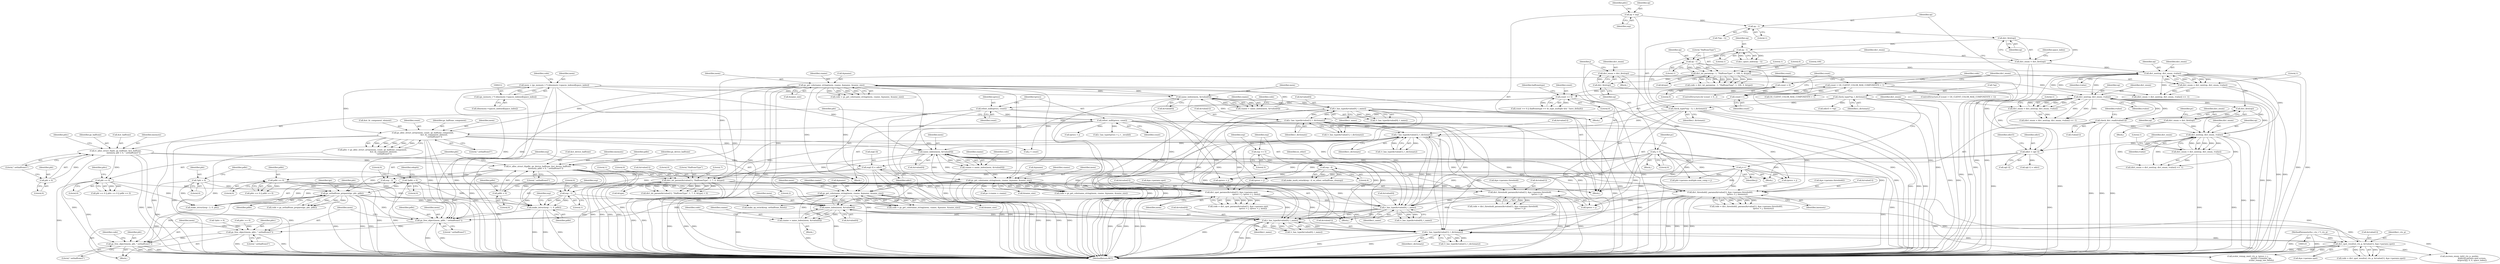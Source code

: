 digraph "0_ghostscript_f5c7555c30393e64ec1f5ab0dfae5b55b3b3fc78@API" {
"1001017" [label="(Call,gs_free_object(mem, pdht, \".sethalftone5\"))"];
"1000295" [label="(Call,gs_get_colorname_string(mem, cname, &pname, &name_size))"];
"1000287" [label="(Call,name_index(mem, &rvalue[0]))"];
"1000209" [label="(Call,mem = (gs_memory_t *) idmemory->spaces_indexed[space_index])"];
"1000211" [label="(Call,(gs_memory_t *) idmemory->spaces_indexed[space_index])"];
"1000269" [label="(Call,r_has_type(&rvalue[0], t_name))"];
"1000278" [label="(Call,r_has_type(&rvalue[1], t_dictionary))"];
"1000193" [label="(Call,check_type(*(op - 1), t_dictionary))"];
"1000189" [label="(Call,check_type(*op, t_dictionary))"];
"1000285" [label="(Call,cname = name_index(mem, &rvalue[0]))"];
"1000738" [label="(Call,gs_get_colorname_string(mem, cname, &pname, &name_size))"];
"1000730" [label="(Call,name_index(mem, &rvalue[0]))"];
"1000386" [label="(Call,gs_alloc_struct_array(mem, count, gs_halftone_component,\n                                     &st_ht_component_element,\n                                     \".sethalftone5\"))"];
"1000371" [label="(Call,refset_null(tprocs, count))"];
"1000368" [label="(Call,refset_null(sprocs, count))"];
"1000348" [label="(Call,count == 0)"];
"1000335" [label="(Call,count > GS_CLIENT_COLOR_MAX_COMPONENTS + 1)"];
"1000332" [label="(Call,count++)"];
"1000252" [label="(Call,count = 0)"];
"1000481" [label="(Call,gs_get_colorname_string(mem, cname, &pname, &name_size))"];
"1000473" [label="(Call,name_index(mem, &rvalue[0]))"];
"1000551" [label="(Call,dict_spot_params(&rvalue[1], &pc->params.spot,\n                                                sprocs + j, tprocs + j, mem))"];
"1000521" [label="(Call,dict_int_param(&rvalue[1], \"HalftoneType\", 1, 7, 0, &type))"];
"1000464" [label="(Call,r_has_type(&rvalue[1], t_dictionary))"];
"1000589" [label="(Call,dict_threshold_params(&rvalue[1], &pc->params.threshold,\n                                                        tprocs + j))"];
"1000640" [label="(Call,j++)"];
"1000434" [label="(Call,j = 0)"];
"1000455" [label="(Call,r_has_type(&rvalue[0], t_name))"];
"1000612" [label="(Call,dict_threshold2_params(&rvalue[1], &pc->params.threshold2,\n                                                        tprocs + j, imemory))"];
"1000393" [label="(Call,rc_alloc_struct_0(pdht, gx_device_halftone, &st_device_halftone,\n                          imemory, pdht = 0, \".sethalftone5\"))"];
"1000399" [label="(Call,pdht = 0)"];
"1000374" [label="(Call,rc_alloc_struct_0(pht, gs_halftone, &st_halftone,\n                          imemory, pht = 0, \".sethalftone5\"))"];
"1000380" [label="(Call,pht = 0)"];
"1000220" [label="(Call,dict_int_param(op - 1, \"HalftoneType\", 1, 100, 0, &type))"];
"1000221" [label="(Call,op - 1)"];
"1000206" [label="(Call,op - 1)"];
"1000201" [label="(Call,dict_first(op))"];
"1000195" [label="(Call,op - 1)"];
"1000129" [label="(Call,op = osp)"];
"1000471" [label="(Call,cname = name_index(mem, &rvalue[0]))"];
"1000712" [label="(Call,r_has_type(&rvalue[0], t_name))"];
"1000771" [label="(Call,dict_spot_results(i_ctx_p, &rvalue[1], &pc->params.spot))"];
"1000126" [label="(MethodParameterIn,i_ctx_t *i_ctx_p)"];
"1000721" [label="(Call,r_has_type(&rvalue[1], t_dictionary))"];
"1000728" [label="(Call,cname = name_index(mem, &rvalue[0]))"];
"1000839" [label="(Call,make_istruct(esp - 1, 0, pdht))"];
"1000840" [label="(Call,esp - 1)"];
"1000834" [label="(Call,esp - 2)"];
"1000822" [label="(Call,esp - 4)"];
"1000818" [label="(Call,esp += 5)"];
"1000827" [label="(Call,esp[-3] = odict)"];
"1000803" [label="(Call,odict = op[-1])"];
"1000446" [label="(Call,dict_next(op, dict_enum, rvalue))"];
"1000430" [label="(Call,dict_first(op))"];
"1000260" [label="(Call,dict_next(op, dict_enum, rvalue))"];
"1000258" [label="(Call,dict_enum = dict_next(op, dict_enum, rvalue))"];
"1000199" [label="(Call,dict_enum = dict_first(op))"];
"1000444" [label="(Call,dict_enum = dict_next(op, dict_enum, rvalue))"];
"1000428" [label="(Call,dict_enum = dict_first(op))"];
"1000515" [label="(Call,check_dict_read(rvalue[1]))"];
"1000703" [label="(Call,dict_next(op, dict_enum, rvalue))"];
"1000692" [label="(Call,dict_first(op))"];
"1000701" [label="(Call,dict_enum = dict_next(op, dict_enum, rvalue))"];
"1000690" [label="(Call,dict_enum = dict_first(op))"];
"1000412" [label="(Call,pdht == 0)"];
"1000149" [label="(Call,*pdht = 0)"];
"1000681" [label="(Call,gs_sethalftone_prepare(igs, pht, pdht))"];
"1000405" [label="(Call,pht == 0)"];
"1000145" [label="(Call,*pht = 0)"];
"1001021" [label="(Call,gs_free_object(mem, phtc, \".sethalftone5\"))"];
"1001025" [label="(Call,gs_free_object(mem, pht, \".sethalftone5\"))"];
"1000641" [label="(Identifier,j)"];
"1000465" [label="(Call,&rvalue[1])"];
"1000334" [label="(ControlStructure,if (count > GS_CLIENT_COLOR_MAX_COMPONENTS + 1))"];
"1000484" [label="(Call,&pname)"];
"1000396" [label="(Call,&st_device_halftone)"];
"1000381" [label="(Identifier,pht)"];
"1000296" [label="(Identifier,mem)"];
"1000228" [label="(Call,&type)"];
"1000195" [label="(Call,op - 1)"];
"1000640" [label="(Call,j++)"];
"1000810" [label="(Identifier,odict5)"];
"1000449" [label="(Identifier,rvalue)"];
"1000706" [label="(Identifier,rvalue)"];
"1000409" [label="(Call,phtc == 0)"];
"1000705" [label="(Identifier,dict_enum)"];
"1000613" [label="(Call,&rvalue[1])"];
"1000549" [label="(Call,code = dict_spot_params(&rvalue[1], &pc->params.spot,\n                                                sprocs + j, tprocs + j, mem))"];
"1001028" [label="(Literal,\".sethalftone5\")"];
"1000692" [label="(Call,dict_first(op))"];
"1000708" [label="(Literal,1)"];
"1000839" [label="(Call,make_istruct(esp - 1, 0, pdht))"];
"1000386" [label="(Call,gs_alloc_struct_array(mem, count, gs_halftone_component,\n                                     &st_ht_component_element,\n                                     \".sethalftone5\"))"];
"1000251" [label="(ControlStructure,for (count = 0; ;))"];
"1000472" [label="(Identifier,cname)"];
"1000300" [label="(Call,&name_size)"];
"1000845" [label="(Call,make_op_estack(esp, sethalftone_finish))"];
"1000456" [label="(Call,&rvalue[0])"];
"1000726" [label="(Identifier,t_dictionary)"];
"1000818" [label="(Call,esp += 5)"];
"1000447" [label="(Identifier,op)"];
"1000258" [label="(Call,dict_enum = dict_next(op, dict_enum, rvalue))"];
"1000150" [label="(Identifier,pdht)"];
"1001027" [label="(Identifier,pht)"];
"1000192" [label="(Identifier,t_dictionary)"];
"1000257" [label="(Call,(dict_enum = dict_next(op, dict_enum, rvalue)) == -1)"];
"1000967" [label="(Call,zcolor_remap_one(i_ctx_p, tprocs + j,\n                                            porder->transfer, igs,\n                                            zcolor_remap_one_finish))"];
"1000370" [label="(Identifier,count)"];
"1000471" [label="(Call,cname = name_index(mem, &rvalue[0]))"];
"1001017" [label="(Call,gs_free_object(mem, pdht, \".sethalftone5\"))"];
"1000198" [label="(Identifier,t_dictionary)"];
"1000297" [label="(Identifier,cname)"];
"1000394" [label="(Identifier,pdht)"];
"1000846" [label="(Identifier,esp)"];
"1000956" [label="(Call,tprocs + j)"];
"1000413" [label="(Identifier,pdht)"];
"1000145" [label="(Call,*pht = 0)"];
"1000342" [label="(Identifier,code)"];
"1000486" [label="(Call,&name_size)"];
"1000824" [label="(Literal,4)"];
"1000193" [label="(Call,check_type(*(op - 1), t_dictionary))"];
"1000189" [label="(Call,check_type(*op, t_dictionary))"];
"1000379" [label="(Identifier,imemory)"];
"1000720" [label="(Call,!r_has_type(&rvalue[1], t_dictionary))"];
"1000794" [label="(Block,)"];
"1001016" [label="(Block,)"];
"1000427" [label="(Block,)"];
"1000809" [label="(Call,odict5 = *op)"];
"1000927" [label="(Call,zscreen_enum_init(i_ctx_p, porder,\n                                         &phtc[j].params.spot.screen,\n                                         &sprocs[j], 0, 0, space_index))"];
"1001018" [label="(Identifier,mem)"];
"1000690" [label="(Call,dict_enum = dict_first(op))"];
"1000393" [label="(Call,rc_alloc_struct_0(pdht, gx_device_halftone, &st_device_halftone,\n                          imemory, pdht = 0, \".sethalftone5\"))"];
"1000610" [label="(Call,code = dict_threshold2_params(&rvalue[1], &pc->params.threshold2,\n                                                        tprocs + j, imemory))"];
"1000392" [label="(Literal,\".sethalftone5\")"];
"1000821" [label="(Call,make_mark_estack(esp - 4, es_other, sethalftone_cleanup))"];
"1000828" [label="(Call,esp[-3])"];
"1001025" [label="(Call,gs_free_object(mem, pht, \".sethalftone5\"))"];
"1000551" [label="(Call,dict_spot_params(&rvalue[1], &pc->params.spot,\n                                                sprocs + j, tprocs + j, mem))"];
"1000277" [label="(Call,!r_has_type(&rvalue[1], t_dictionary))"];
"1000696" [label="(Identifier,pc)"];
"1000722" [label="(Call,&rvalue[1])"];
"1000684" [label="(Identifier,pdht)"];
"1000700" [label="(Call,(dict_enum = dict_next(op, dict_enum, rvalue)) == -1)"];
"1000335" [label="(Call,count > GS_CLIENT_COLOR_MAX_COMPONENTS + 1)"];
"1000455" [label="(Call,r_has_type(&rvalue[0], t_name))"];
"1000804" [label="(Identifier,odict)"];
"1000213" [label="(Call,idmemory->spaces_indexed[space_index])"];
"1000194" [label="(Call,*(op - 1))"];
"1000385" [label="(Identifier,phtc)"];
"1000833" [label="(Call,make_istruct(esp - 2, 0, pht))"];
"1000825" [label="(Identifier,es_other)"];
"1000210" [label="(Identifier,mem)"];
"1000515" [label="(Call,check_dict_read(rvalue[1]))"];
"1000350" [label="(Literal,0)"];
"1000400" [label="(Identifier,pdht)"];
"1000226" [label="(Literal,100)"];
"1000661" [label="(Call,pht->params.multiple.num_comp = j)"];
"1000259" [label="(Identifier,dict_enum)"];
"1000805" [label="(Call,op[-1])"];
"1000445" [label="(Identifier,dict_enum)"];
"1000955" [label="(Call,r_has_type(tprocs + j, t__invalid))"];
"1000844" [label="(Identifier,pdht)"];
"1000516" [label="(Call,rvalue[1])"];
"1000408" [label="(Call,phtc == 0 || pdht == 0)"];
"1000265" [label="(Literal,1)"];
"1000405" [label="(Call,pht == 0)"];
"1000375" [label="(Identifier,pht)"];
"1000820" [label="(Literal,5)"];
"1000261" [label="(Identifier,op)"];
"1000712" [label="(Call,r_has_type(&rvalue[0], t_name))"];
"1000129" [label="(Call,op = osp)"];
"1000135" [label="(Identifier,phtc)"];
"1000772" [label="(Identifier,i_ctx_p)"];
"1000729" [label="(Identifier,cname)"];
"1000520" [label="(Call,dict_int_param(&rvalue[1], \"HalftoneType\", 1, 7, 0, &type) < 0)"];
"1000219" [label="(Identifier,code)"];
"1000147" [label="(Literal,0)"];
"1000469" [label="(Identifier,t_dictionary)"];
"1000209" [label="(Call,mem = (gs_memory_t *) idmemory->spaces_indexed[space_index])"];
"1000222" [label="(Identifier,op)"];
"1000475" [label="(Call,&rvalue[0])"];
"1000260" [label="(Call,dict_next(op, dict_enum, rvalue))"];
"1000252" [label="(Call,count = 0)"];
"1000274" [label="(Identifier,t_name)"];
"1000134" [label="(Call,*phtc = 0)"];
"1000711" [label="(Call,!r_has_type(&rvalue[0], t_name))"];
"1000683" [label="(Identifier,pht)"];
"1000298" [label="(Call,&pname)"];
"1000220" [label="(Call,dict_int_param(op - 1, \"HalftoneType\", 1, 100, 0, &type))"];
"1000376" [label="(Identifier,gs_halftone)"];
"1000532" [label="(Literal,0)"];
"1000717" [label="(Identifier,t_name)"];
"1000473" [label="(Call,name_index(mem, &rvalue[0]))"];
"1000721" [label="(Call,r_has_type(&rvalue[1], t_dictionary))"];
"1000431" [label="(Identifier,op)"];
"1000207" [label="(Identifier,op)"];
"1000126" [label="(MethodParameterIn,i_ctx_t *i_ctx_p)"];
"1001024" [label="(Literal,\".sethalftone5\")"];
"1000199" [label="(Call,dict_enum = dict_first(op))"];
"1000827" [label="(Call,esp[-3] = odict)"];
"1000263" [label="(Identifier,rvalue)"];
"1000730" [label="(Call,name_index(mem, &rvalue[0]))"];
"1000463" [label="(Call,!r_has_type(&rvalue[1], t_dictionary))"];
"1000739" [label="(Identifier,mem)"];
"1000204" [label="(Identifier,space_index)"];
"1000285" [label="(Call,cname = name_index(mem, &rvalue[0]))"];
"1000295" [label="(Call,gs_get_colorname_string(mem, cname, &pname, &name_size))"];
"1000269" [label="(Call,r_has_type(&rvalue[0], t_name))"];
"1000823" [label="(Identifier,esp)"];
"1000430" [label="(Call,dict_first(op))"];
"1000474" [label="(Identifier,mem)"];
"1000255" [label="(Block,)"];
"1000460" [label="(Identifier,t_name)"];
"1000279" [label="(Call,&rvalue[1])"];
"1000740" [label="(Identifier,cname)"];
"1000771" [label="(Call,dict_spot_results(i_ctx_p, &rvalue[1], &pc->params.spot))"];
"1000612" [label="(Call,dict_threshold2_params(&rvalue[1], &pc->params.threshold2,\n                                                        tprocs + j, imemory))"];
"1000682" [label="(Identifier,igs)"];
"1000600" [label="(Call,tprocs + j)"];
"1000998" [label="(Call,op[-1] = odict)"];
"1001022" [label="(Identifier,mem)"];
"1000834" [label="(Call,esp - 2)"];
"1000262" [label="(Identifier,dict_enum)"];
"1000365" [label="(Block,)"];
"1000337" [label="(Call,GS_CLIENT_COLOR_MAX_COMPONENTS + 1)"];
"1000336" [label="(Identifier,count)"];
"1000483" [label="(Identifier,cname)"];
"1000438" [label="(Identifier,pc)"];
"1000373" [label="(Identifier,count)"];
"1000283" [label="(Identifier,t_dictionary)"];
"1000565" [label="(Call,tprocs + j)"];
"1000268" [label="(Call,!r_has_type(&rvalue[0], t_name))"];
"1000205" [label="(Call,r_space_index(op - 1))"];
"1000832" [label="(Identifier,odict)"];
"1000353" [label="(Identifier,halftonetype)"];
"1000443" [label="(Call,(dict_enum = dict_next(op, dict_enum, rvalue)) == -1)"];
"1000412" [label="(Call,pdht == 0)"];
"1000737" [label="(Identifier,code)"];
"1000387" [label="(Identifier,mem)"];
"1000843" [label="(Literal,0)"];
"1000698" [label="(Block,)"];
"1000703" [label="(Call,dict_next(op, dict_enum, rvalue))"];
"1000704" [label="(Identifier,op)"];
"1000253" [label="(Identifier,count)"];
"1000395" [label="(Identifier,gx_device_halftone)"];
"1000374" [label="(Call,rc_alloc_struct_0(pht, gs_halftone, &st_halftone,\n                          imemory, pht = 0, \".sethalftone5\"))"];
"1000270" [label="(Call,&rvalue[0])"];
"1000552" [label="(Call,&rvalue[1])"];
"1000223" [label="(Literal,1)"];
"1000464" [label="(Call,r_has_type(&rvalue[1], t_dictionary))"];
"1000151" [label="(Literal,0)"];
"1000206" [label="(Call,op - 1)"];
"1000691" [label="(Identifier,dict_enum)"];
"1000254" [label="(Literal,0)"];
"1000835" [label="(Identifier,esp)"];
"1000741" [label="(Call,&pname)"];
"1000347" [label="(Call,count == 0 || (halftonetype == ht_type_multiple && ! have_default))"];
"1000349" [label="(Identifier,count)"];
"1000383" [label="(Literal,\".sethalftone5\")"];
"1000837" [label="(Literal,0)"];
"1000522" [label="(Call,&rvalue[1])"];
"1000382" [label="(Literal,0)"];
"1000530" [label="(Call,&type)"];
"1000626" [label="(Identifier,imemory)"];
"1000202" [label="(Identifier,op)"];
"1000287" [label="(Call,name_index(mem, &rvalue[0]))"];
"1000211" [label="(Call,(gs_memory_t *) idmemory->spaces_indexed[space_index])"];
"1000149" [label="(Call,*pdht = 0)"];
"1000731" [label="(Identifier,mem)"];
"1000371" [label="(Call,refset_null(tprocs, count))"];
"1000197" [label="(Literal,1)"];
"1000819" [label="(Identifier,esp)"];
"1000407" [label="(Literal,0)"];
"1001030" [label="(Identifier,code)"];
"1000479" [label="(Call,code = gs_get_colorname_string(mem, cname, &pname, &name_size))"];
"1000414" [label="(Literal,0)"];
"1000196" [label="(Identifier,op)"];
"1000433" [label="(Block,)"];
"1000333" [label="(Identifier,count)"];
"1000225" [label="(Literal,1)"];
"1000617" [label="(Call,&pc->params.threshold2)"];
"1000127" [label="(Block,)"];
"1000562" [label="(Call,sprocs + j)"];
"1000390" [label="(Call,&st_ht_component_element)"];
"1000289" [label="(Call,&rvalue[0])"];
"1000286" [label="(Identifier,cname)"];
"1000623" [label="(Call,tprocs + j)"];
"1000587" [label="(Call,code = dict_threshold_params(&rvalue[1], &pc->params.threshold,\n                                                        tprocs + j))"];
"1000380" [label="(Call,pht = 0)"];
"1000679" [label="(Call,code = gs_sethalftone_prepare(igs, pht, pdht))"];
"1000146" [label="(Identifier,pht)"];
"1000701" [label="(Call,dict_enum = dict_next(op, dict_enum, rvalue))"];
"1000454" [label="(Call,!r_has_type(&rvalue[0], t_name))"];
"1000451" [label="(Literal,1)"];
"1000693" [label="(Identifier,op)"];
"1000852" [label="(Call,j < count)"];
"1000594" [label="(Call,&pc->params.threshold)"];
"1000190" [label="(Call,*op)"];
"1000529" [label="(Literal,0)"];
"1000556" [label="(Call,&pc->params.spot)"];
"1000372" [label="(Identifier,tprocs)"];
"1000590" [label="(Call,&rvalue[1])"];
"1000399" [label="(Call,pdht = 0)"];
"1000480" [label="(Identifier,code)"];
"1000841" [label="(Identifier,esp)"];
"1000384" [label="(Call,phtc = gs_alloc_struct_array(mem, count, gs_halftone_component,\n                                     &st_ht_component_element,\n                                     \".sethalftone5\"))"];
"1000369" [label="(Identifier,sprocs)"];
"1000446" [label="(Call,dict_next(op, dict_enum, rvalue))"];
"1000157" [label="(Identifier,edepth)"];
"1000404" [label="(Call,pht == 0 || phtc == 0 || pdht == 0)"];
"1000681" [label="(Call,gs_sethalftone_prepare(igs, pht, pdht))"];
"1000738" [label="(Call,gs_get_colorname_string(mem, cname, &pname, &name_size))"];
"1000294" [label="(Identifier,code)"];
"1000526" [label="(Literal,\"HalftoneType\")"];
"1000428" [label="(Call,dict_enum = dict_first(op))"];
"1000200" [label="(Identifier,dict_enum)"];
"1000348" [label="(Call,count == 0)"];
"1000736" [label="(Call,code = gs_get_colorname_string(mem, cname, &pname, &name_size))"];
"1000777" [label="(Call,&pc->params.spot)"];
"1000528" [label="(Literal,7)"];
"1000227" [label="(Literal,0)"];
"1000436" [label="(Literal,0)"];
"1000769" [label="(Call,code = dict_spot_results(i_ctx_p, &rvalue[1], &pc->params.spot))"];
"1000713" [label="(Call,&rvalue[0])"];
"1000332" [label="(Call,count++)"];
"1001023" [label="(Identifier,phtc)"];
"1000840" [label="(Call,esp - 1)"];
"1000527" [label="(Literal,1)"];
"1000440" [label="(Block,)"];
"1000803" [label="(Call,odict = op[-1])"];
"1000406" [label="(Identifier,pht)"];
"1000377" [label="(Call,&st_halftone)"];
"1000131" [label="(Identifier,osp)"];
"1001021" [label="(Call,gs_free_object(mem, phtc, \".sethalftone5\"))"];
"1000221" [label="(Call,op - 1)"];
"1000401" [label="(Literal,0)"];
"1000728" [label="(Call,cname = name_index(mem, &rvalue[0]))"];
"1000589" [label="(Call,dict_threshold_params(&rvalue[1], &pc->params.threshold,\n                                                        tprocs + j))"];
"1000689" [label="(Block,)"];
"1000429" [label="(Identifier,dict_enum)"];
"1000448" [label="(Identifier,dict_enum)"];
"1001042" [label="(MethodReturn,RET)"];
"1000398" [label="(Identifier,imemory)"];
"1001019" [label="(Identifier,pdht)"];
"1000743" [label="(Call,&name_size)"];
"1000201" [label="(Call,dict_first(op))"];
"1000732" [label="(Call,&rvalue[0])"];
"1001026" [label="(Identifier,mem)"];
"1000524" [label="(Identifier,rvalue)"];
"1001020" [label="(Literal,\".sethalftone5\")"];
"1000521" [label="(Call,dict_int_param(&rvalue[1], \"HalftoneType\", 1, 7, 0, &type))"];
"1000842" [label="(Literal,1)"];
"1000288" [label="(Identifier,mem)"];
"1000482" [label="(Identifier,mem)"];
"1000224" [label="(Literal,\"HalftoneType\")"];
"1000505" [label="(Call,pc->cname = cname)"];
"1000278" [label="(Call,r_has_type(&rvalue[1], t_dictionary))"];
"1000388" [label="(Identifier,count)"];
"1000130" [label="(Identifier,op)"];
"1000389" [label="(Identifier,gs_halftone_component)"];
"1000773" [label="(Call,&rvalue[1])"];
"1000444" [label="(Call,dict_enum = dict_next(op, dict_enum, rvalue))"];
"1000410" [label="(Identifier,phtc)"];
"1000434" [label="(Call,j = 0)"];
"1000402" [label="(Literal,\".sethalftone5\")"];
"1000218" [label="(Call,code = dict_int_param(op - 1, \"HalftoneType\", 1, 100, 0, &type))"];
"1000435" [label="(Identifier,j)"];
"1000208" [label="(Literal,1)"];
"1000836" [label="(Literal,2)"];
"1000568" [label="(Identifier,mem)"];
"1000822" [label="(Call,esp - 4)"];
"1000481" [label="(Call,gs_get_colorname_string(mem, cname, &pname, &name_size))"];
"1000702" [label="(Identifier,dict_enum)"];
"1000368" [label="(Call,refset_null(sprocs, count))"];
"1000293" [label="(Call,code = gs_get_colorname_string(mem, cname, &pname, &name_size))"];
"1001017" -> "1001016"  [label="AST: "];
"1001017" -> "1001020"  [label="CFG: "];
"1001018" -> "1001017"  [label="AST: "];
"1001019" -> "1001017"  [label="AST: "];
"1001020" -> "1001017"  [label="AST: "];
"1001022" -> "1001017"  [label="CFG: "];
"1001017" -> "1001042"  [label="DDG: "];
"1001017" -> "1001042"  [label="DDG: "];
"1000295" -> "1001017"  [label="DDG: "];
"1000738" -> "1001017"  [label="DDG: "];
"1000386" -> "1001017"  [label="DDG: "];
"1000481" -> "1001017"  [label="DDG: "];
"1000209" -> "1001017"  [label="DDG: "];
"1000551" -> "1001017"  [label="DDG: "];
"1000839" -> "1001017"  [label="DDG: "];
"1000412" -> "1001017"  [label="DDG: "];
"1000149" -> "1001017"  [label="DDG: "];
"1000393" -> "1001017"  [label="DDG: "];
"1000681" -> "1001017"  [label="DDG: "];
"1001017" -> "1001021"  [label="DDG: "];
"1000295" -> "1000293"  [label="AST: "];
"1000295" -> "1000300"  [label="CFG: "];
"1000296" -> "1000295"  [label="AST: "];
"1000297" -> "1000295"  [label="AST: "];
"1000298" -> "1000295"  [label="AST: "];
"1000300" -> "1000295"  [label="AST: "];
"1000293" -> "1000295"  [label="CFG: "];
"1000295" -> "1001042"  [label="DDG: "];
"1000295" -> "1001042"  [label="DDG: "];
"1000295" -> "1001042"  [label="DDG: "];
"1000295" -> "1001042"  [label="DDG: "];
"1000295" -> "1000287"  [label="DDG: "];
"1000295" -> "1000293"  [label="DDG: "];
"1000295" -> "1000293"  [label="DDG: "];
"1000295" -> "1000293"  [label="DDG: "];
"1000295" -> "1000293"  [label="DDG: "];
"1000287" -> "1000295"  [label="DDG: "];
"1000285" -> "1000295"  [label="DDG: "];
"1000295" -> "1000386"  [label="DDG: "];
"1000295" -> "1000473"  [label="DDG: "];
"1000295" -> "1000481"  [label="DDG: "];
"1000295" -> "1000481"  [label="DDG: "];
"1000295" -> "1000730"  [label="DDG: "];
"1000295" -> "1000738"  [label="DDG: "];
"1000295" -> "1000738"  [label="DDG: "];
"1000287" -> "1000285"  [label="AST: "];
"1000287" -> "1000289"  [label="CFG: "];
"1000288" -> "1000287"  [label="AST: "];
"1000289" -> "1000287"  [label="AST: "];
"1000285" -> "1000287"  [label="CFG: "];
"1000287" -> "1001042"  [label="DDG: "];
"1000287" -> "1000269"  [label="DDG: "];
"1000287" -> "1000285"  [label="DDG: "];
"1000287" -> "1000285"  [label="DDG: "];
"1000209" -> "1000287"  [label="DDG: "];
"1000269" -> "1000287"  [label="DDG: "];
"1000278" -> "1000287"  [label="DDG: "];
"1000287" -> "1000455"  [label="DDG: "];
"1000287" -> "1000712"  [label="DDG: "];
"1000209" -> "1000127"  [label="AST: "];
"1000209" -> "1000211"  [label="CFG: "];
"1000210" -> "1000209"  [label="AST: "];
"1000211" -> "1000209"  [label="AST: "];
"1000219" -> "1000209"  [label="CFG: "];
"1000209" -> "1001042"  [label="DDG: "];
"1000209" -> "1001042"  [label="DDG: "];
"1000211" -> "1000209"  [label="DDG: "];
"1000209" -> "1000386"  [label="DDG: "];
"1000209" -> "1000473"  [label="DDG: "];
"1000209" -> "1000730"  [label="DDG: "];
"1000211" -> "1000213"  [label="CFG: "];
"1000212" -> "1000211"  [label="AST: "];
"1000213" -> "1000211"  [label="AST: "];
"1000211" -> "1001042"  [label="DDG: "];
"1000269" -> "1000268"  [label="AST: "];
"1000269" -> "1000274"  [label="CFG: "];
"1000270" -> "1000269"  [label="AST: "];
"1000274" -> "1000269"  [label="AST: "];
"1000268" -> "1000269"  [label="CFG: "];
"1000269" -> "1001042"  [label="DDG: "];
"1000269" -> "1001042"  [label="DDG: "];
"1000269" -> "1000268"  [label="DDG: "];
"1000269" -> "1000268"  [label="DDG: "];
"1000278" -> "1000269"  [label="DDG: "];
"1000269" -> "1000278"  [label="DDG: "];
"1000269" -> "1000455"  [label="DDG: "];
"1000269" -> "1000455"  [label="DDG: "];
"1000269" -> "1000712"  [label="DDG: "];
"1000269" -> "1000712"  [label="DDG: "];
"1000278" -> "1000277"  [label="AST: "];
"1000278" -> "1000283"  [label="CFG: "];
"1000279" -> "1000278"  [label="AST: "];
"1000283" -> "1000278"  [label="AST: "];
"1000277" -> "1000278"  [label="CFG: "];
"1000278" -> "1001042"  [label="DDG: "];
"1000278" -> "1001042"  [label="DDG: "];
"1000278" -> "1000277"  [label="DDG: "];
"1000278" -> "1000277"  [label="DDG: "];
"1000193" -> "1000278"  [label="DDG: "];
"1000278" -> "1000455"  [label="DDG: "];
"1000278" -> "1000464"  [label="DDG: "];
"1000278" -> "1000464"  [label="DDG: "];
"1000278" -> "1000712"  [label="DDG: "];
"1000278" -> "1000721"  [label="DDG: "];
"1000278" -> "1000721"  [label="DDG: "];
"1000193" -> "1000127"  [label="AST: "];
"1000193" -> "1000198"  [label="CFG: "];
"1000194" -> "1000193"  [label="AST: "];
"1000198" -> "1000193"  [label="AST: "];
"1000200" -> "1000193"  [label="CFG: "];
"1000193" -> "1001042"  [label="DDG: "];
"1000193" -> "1001042"  [label="DDG: "];
"1000193" -> "1001042"  [label="DDG: "];
"1000189" -> "1000193"  [label="DDG: "];
"1000193" -> "1000464"  [label="DDG: "];
"1000193" -> "1000721"  [label="DDG: "];
"1000189" -> "1000127"  [label="AST: "];
"1000189" -> "1000192"  [label="CFG: "];
"1000190" -> "1000189"  [label="AST: "];
"1000192" -> "1000189"  [label="AST: "];
"1000196" -> "1000189"  [label="CFG: "];
"1000189" -> "1001042"  [label="DDG: "];
"1000189" -> "1001042"  [label="DDG: "];
"1000189" -> "1000809"  [label="DDG: "];
"1000285" -> "1000255"  [label="AST: "];
"1000286" -> "1000285"  [label="AST: "];
"1000294" -> "1000285"  [label="CFG: "];
"1000285" -> "1001042"  [label="DDG: "];
"1000738" -> "1000736"  [label="AST: "];
"1000738" -> "1000743"  [label="CFG: "];
"1000739" -> "1000738"  [label="AST: "];
"1000740" -> "1000738"  [label="AST: "];
"1000741" -> "1000738"  [label="AST: "];
"1000743" -> "1000738"  [label="AST: "];
"1000736" -> "1000738"  [label="CFG: "];
"1000738" -> "1001042"  [label="DDG: "];
"1000738" -> "1001042"  [label="DDG: "];
"1000738" -> "1001042"  [label="DDG: "];
"1000738" -> "1001042"  [label="DDG: "];
"1000738" -> "1000730"  [label="DDG: "];
"1000738" -> "1000736"  [label="DDG: "];
"1000738" -> "1000736"  [label="DDG: "];
"1000738" -> "1000736"  [label="DDG: "];
"1000738" -> "1000736"  [label="DDG: "];
"1000730" -> "1000738"  [label="DDG: "];
"1000728" -> "1000738"  [label="DDG: "];
"1000481" -> "1000738"  [label="DDG: "];
"1000481" -> "1000738"  [label="DDG: "];
"1000730" -> "1000728"  [label="AST: "];
"1000730" -> "1000732"  [label="CFG: "];
"1000731" -> "1000730"  [label="AST: "];
"1000732" -> "1000730"  [label="AST: "];
"1000728" -> "1000730"  [label="CFG: "];
"1000730" -> "1001042"  [label="DDG: "];
"1000730" -> "1000712"  [label="DDG: "];
"1000730" -> "1000728"  [label="DDG: "];
"1000730" -> "1000728"  [label="DDG: "];
"1000386" -> "1000730"  [label="DDG: "];
"1000481" -> "1000730"  [label="DDG: "];
"1000551" -> "1000730"  [label="DDG: "];
"1000712" -> "1000730"  [label="DDG: "];
"1000721" -> "1000730"  [label="DDG: "];
"1000730" -> "1000771"  [label="DDG: "];
"1000386" -> "1000384"  [label="AST: "];
"1000386" -> "1000392"  [label="CFG: "];
"1000387" -> "1000386"  [label="AST: "];
"1000388" -> "1000386"  [label="AST: "];
"1000389" -> "1000386"  [label="AST: "];
"1000390" -> "1000386"  [label="AST: "];
"1000392" -> "1000386"  [label="AST: "];
"1000384" -> "1000386"  [label="CFG: "];
"1000386" -> "1001042"  [label="DDG: "];
"1000386" -> "1001042"  [label="DDG: "];
"1000386" -> "1001042"  [label="DDG: "];
"1000386" -> "1001042"  [label="DDG: "];
"1000386" -> "1000384"  [label="DDG: "];
"1000386" -> "1000384"  [label="DDG: "];
"1000386" -> "1000384"  [label="DDG: "];
"1000386" -> "1000384"  [label="DDG: "];
"1000386" -> "1000384"  [label="DDG: "];
"1000371" -> "1000386"  [label="DDG: "];
"1000386" -> "1000473"  [label="DDG: "];
"1000386" -> "1000852"  [label="DDG: "];
"1000371" -> "1000365"  [label="AST: "];
"1000371" -> "1000373"  [label="CFG: "];
"1000372" -> "1000371"  [label="AST: "];
"1000373" -> "1000371"  [label="AST: "];
"1000375" -> "1000371"  [label="CFG: "];
"1000371" -> "1001042"  [label="DDG: "];
"1000371" -> "1001042"  [label="DDG: "];
"1000368" -> "1000371"  [label="DDG: "];
"1000371" -> "1000551"  [label="DDG: "];
"1000371" -> "1000565"  [label="DDG: "];
"1000371" -> "1000589"  [label="DDG: "];
"1000371" -> "1000600"  [label="DDG: "];
"1000371" -> "1000612"  [label="DDG: "];
"1000371" -> "1000623"  [label="DDG: "];
"1000371" -> "1000955"  [label="DDG: "];
"1000371" -> "1000956"  [label="DDG: "];
"1000368" -> "1000365"  [label="AST: "];
"1000368" -> "1000370"  [label="CFG: "];
"1000369" -> "1000368"  [label="AST: "];
"1000370" -> "1000368"  [label="AST: "];
"1000372" -> "1000368"  [label="CFG: "];
"1000368" -> "1001042"  [label="DDG: "];
"1000368" -> "1001042"  [label="DDG: "];
"1000348" -> "1000368"  [label="DDG: "];
"1000368" -> "1000551"  [label="DDG: "];
"1000368" -> "1000562"  [label="DDG: "];
"1000348" -> "1000347"  [label="AST: "];
"1000348" -> "1000350"  [label="CFG: "];
"1000349" -> "1000348"  [label="AST: "];
"1000350" -> "1000348"  [label="AST: "];
"1000353" -> "1000348"  [label="CFG: "];
"1000347" -> "1000348"  [label="CFG: "];
"1000348" -> "1001042"  [label="DDG: "];
"1000348" -> "1000347"  [label="DDG: "];
"1000348" -> "1000347"  [label="DDG: "];
"1000335" -> "1000348"  [label="DDG: "];
"1000252" -> "1000348"  [label="DDG: "];
"1000348" -> "1000852"  [label="DDG: "];
"1000335" -> "1000334"  [label="AST: "];
"1000335" -> "1000337"  [label="CFG: "];
"1000336" -> "1000335"  [label="AST: "];
"1000337" -> "1000335"  [label="AST: "];
"1000259" -> "1000335"  [label="CFG: "];
"1000342" -> "1000335"  [label="CFG: "];
"1000335" -> "1001042"  [label="DDG: "];
"1000335" -> "1001042"  [label="DDG: "];
"1000335" -> "1000332"  [label="DDG: "];
"1000332" -> "1000335"  [label="DDG: "];
"1000332" -> "1000255"  [label="AST: "];
"1000332" -> "1000333"  [label="CFG: "];
"1000333" -> "1000332"  [label="AST: "];
"1000336" -> "1000332"  [label="CFG: "];
"1000252" -> "1000332"  [label="DDG: "];
"1000252" -> "1000251"  [label="AST: "];
"1000252" -> "1000254"  [label="CFG: "];
"1000253" -> "1000252"  [label="AST: "];
"1000254" -> "1000252"  [label="AST: "];
"1000259" -> "1000252"  [label="CFG: "];
"1000481" -> "1000479"  [label="AST: "];
"1000481" -> "1000486"  [label="CFG: "];
"1000482" -> "1000481"  [label="AST: "];
"1000483" -> "1000481"  [label="AST: "];
"1000484" -> "1000481"  [label="AST: "];
"1000486" -> "1000481"  [label="AST: "];
"1000479" -> "1000481"  [label="CFG: "];
"1000481" -> "1001042"  [label="DDG: "];
"1000481" -> "1001042"  [label="DDG: "];
"1000481" -> "1001042"  [label="DDG: "];
"1000481" -> "1001042"  [label="DDG: "];
"1000481" -> "1000473"  [label="DDG: "];
"1000481" -> "1000479"  [label="DDG: "];
"1000481" -> "1000479"  [label="DDG: "];
"1000481" -> "1000479"  [label="DDG: "];
"1000481" -> "1000479"  [label="DDG: "];
"1000473" -> "1000481"  [label="DDG: "];
"1000471" -> "1000481"  [label="DDG: "];
"1000481" -> "1000505"  [label="DDG: "];
"1000481" -> "1000551"  [label="DDG: "];
"1000473" -> "1000471"  [label="AST: "];
"1000473" -> "1000475"  [label="CFG: "];
"1000474" -> "1000473"  [label="AST: "];
"1000475" -> "1000473"  [label="AST: "];
"1000471" -> "1000473"  [label="CFG: "];
"1000473" -> "1001042"  [label="DDG: "];
"1000473" -> "1000455"  [label="DDG: "];
"1000473" -> "1000471"  [label="DDG: "];
"1000473" -> "1000471"  [label="DDG: "];
"1000551" -> "1000473"  [label="DDG: "];
"1000464" -> "1000473"  [label="DDG: "];
"1000455" -> "1000473"  [label="DDG: "];
"1000473" -> "1000521"  [label="DDG: "];
"1000473" -> "1000551"  [label="DDG: "];
"1000473" -> "1000589"  [label="DDG: "];
"1000473" -> "1000612"  [label="DDG: "];
"1000473" -> "1000712"  [label="DDG: "];
"1000551" -> "1000549"  [label="AST: "];
"1000551" -> "1000568"  [label="CFG: "];
"1000552" -> "1000551"  [label="AST: "];
"1000556" -> "1000551"  [label="AST: "];
"1000562" -> "1000551"  [label="AST: "];
"1000565" -> "1000551"  [label="AST: "];
"1000568" -> "1000551"  [label="AST: "];
"1000549" -> "1000551"  [label="CFG: "];
"1000551" -> "1001042"  [label="DDG: "];
"1000551" -> "1001042"  [label="DDG: "];
"1000551" -> "1001042"  [label="DDG: "];
"1000551" -> "1001042"  [label="DDG: "];
"1000551" -> "1001042"  [label="DDG: "];
"1000551" -> "1000455"  [label="DDG: "];
"1000551" -> "1000464"  [label="DDG: "];
"1000551" -> "1000549"  [label="DDG: "];
"1000551" -> "1000549"  [label="DDG: "];
"1000551" -> "1000549"  [label="DDG: "];
"1000551" -> "1000549"  [label="DDG: "];
"1000551" -> "1000549"  [label="DDG: "];
"1000521" -> "1000551"  [label="DDG: "];
"1000640" -> "1000551"  [label="DDG: "];
"1000434" -> "1000551"  [label="DDG: "];
"1000551" -> "1000712"  [label="DDG: "];
"1000551" -> "1000721"  [label="DDG: "];
"1000551" -> "1000771"  [label="DDG: "];
"1000521" -> "1000520"  [label="AST: "];
"1000521" -> "1000530"  [label="CFG: "];
"1000522" -> "1000521"  [label="AST: "];
"1000526" -> "1000521"  [label="AST: "];
"1000527" -> "1000521"  [label="AST: "];
"1000528" -> "1000521"  [label="AST: "];
"1000529" -> "1000521"  [label="AST: "];
"1000530" -> "1000521"  [label="AST: "];
"1000532" -> "1000521"  [label="CFG: "];
"1000521" -> "1001042"  [label="DDG: "];
"1000521" -> "1001042"  [label="DDG: "];
"1000521" -> "1000455"  [label="DDG: "];
"1000521" -> "1000464"  [label="DDG: "];
"1000521" -> "1000520"  [label="DDG: "];
"1000521" -> "1000520"  [label="DDG: "];
"1000521" -> "1000520"  [label="DDG: "];
"1000521" -> "1000520"  [label="DDG: "];
"1000521" -> "1000520"  [label="DDG: "];
"1000521" -> "1000520"  [label="DDG: "];
"1000464" -> "1000521"  [label="DDG: "];
"1000220" -> "1000521"  [label="DDG: "];
"1000521" -> "1000589"  [label="DDG: "];
"1000521" -> "1000612"  [label="DDG: "];
"1000521" -> "1000712"  [label="DDG: "];
"1000521" -> "1000721"  [label="DDG: "];
"1000464" -> "1000463"  [label="AST: "];
"1000464" -> "1000469"  [label="CFG: "];
"1000465" -> "1000464"  [label="AST: "];
"1000469" -> "1000464"  [label="AST: "];
"1000463" -> "1000464"  [label="CFG: "];
"1000464" -> "1001042"  [label="DDG: "];
"1000464" -> "1001042"  [label="DDG: "];
"1000464" -> "1000455"  [label="DDG: "];
"1000464" -> "1000463"  [label="DDG: "];
"1000464" -> "1000463"  [label="DDG: "];
"1000589" -> "1000464"  [label="DDG: "];
"1000455" -> "1000464"  [label="DDG: "];
"1000612" -> "1000464"  [label="DDG: "];
"1000464" -> "1000712"  [label="DDG: "];
"1000464" -> "1000721"  [label="DDG: "];
"1000464" -> "1000721"  [label="DDG: "];
"1000589" -> "1000587"  [label="AST: "];
"1000589" -> "1000600"  [label="CFG: "];
"1000590" -> "1000589"  [label="AST: "];
"1000594" -> "1000589"  [label="AST: "];
"1000600" -> "1000589"  [label="AST: "];
"1000587" -> "1000589"  [label="CFG: "];
"1000589" -> "1001042"  [label="DDG: "];
"1000589" -> "1001042"  [label="DDG: "];
"1000589" -> "1001042"  [label="DDG: "];
"1000589" -> "1000455"  [label="DDG: "];
"1000589" -> "1000587"  [label="DDG: "];
"1000589" -> "1000587"  [label="DDG: "];
"1000589" -> "1000587"  [label="DDG: "];
"1000640" -> "1000589"  [label="DDG: "];
"1000434" -> "1000589"  [label="DDG: "];
"1000589" -> "1000712"  [label="DDG: "];
"1000589" -> "1000721"  [label="DDG: "];
"1000640" -> "1000440"  [label="AST: "];
"1000640" -> "1000641"  [label="CFG: "];
"1000641" -> "1000640"  [label="AST: "];
"1000445" -> "1000640"  [label="CFG: "];
"1000640" -> "1001042"  [label="DDG: "];
"1000640" -> "1000562"  [label="DDG: "];
"1000640" -> "1000565"  [label="DDG: "];
"1000640" -> "1000600"  [label="DDG: "];
"1000640" -> "1000612"  [label="DDG: "];
"1000640" -> "1000623"  [label="DDG: "];
"1000434" -> "1000640"  [label="DDG: "];
"1000640" -> "1000661"  [label="DDG: "];
"1000434" -> "1000433"  [label="AST: "];
"1000434" -> "1000436"  [label="CFG: "];
"1000435" -> "1000434"  [label="AST: "];
"1000436" -> "1000434"  [label="AST: "];
"1000438" -> "1000434"  [label="CFG: "];
"1000434" -> "1001042"  [label="DDG: "];
"1000434" -> "1000562"  [label="DDG: "];
"1000434" -> "1000565"  [label="DDG: "];
"1000434" -> "1000600"  [label="DDG: "];
"1000434" -> "1000612"  [label="DDG: "];
"1000434" -> "1000623"  [label="DDG: "];
"1000434" -> "1000661"  [label="DDG: "];
"1000455" -> "1000454"  [label="AST: "];
"1000455" -> "1000460"  [label="CFG: "];
"1000456" -> "1000455"  [label="AST: "];
"1000460" -> "1000455"  [label="AST: "];
"1000454" -> "1000455"  [label="CFG: "];
"1000455" -> "1001042"  [label="DDG: "];
"1000455" -> "1001042"  [label="DDG: "];
"1000455" -> "1000454"  [label="DDG: "];
"1000455" -> "1000454"  [label="DDG: "];
"1000612" -> "1000455"  [label="DDG: "];
"1000455" -> "1000712"  [label="DDG: "];
"1000455" -> "1000712"  [label="DDG: "];
"1000612" -> "1000610"  [label="AST: "];
"1000612" -> "1000626"  [label="CFG: "];
"1000613" -> "1000612"  [label="AST: "];
"1000617" -> "1000612"  [label="AST: "];
"1000623" -> "1000612"  [label="AST: "];
"1000626" -> "1000612"  [label="AST: "];
"1000610" -> "1000612"  [label="CFG: "];
"1000612" -> "1001042"  [label="DDG: "];
"1000612" -> "1001042"  [label="DDG: "];
"1000612" -> "1001042"  [label="DDG: "];
"1000612" -> "1001042"  [label="DDG: "];
"1000612" -> "1000610"  [label="DDG: "];
"1000612" -> "1000610"  [label="DDG: "];
"1000612" -> "1000610"  [label="DDG: "];
"1000612" -> "1000610"  [label="DDG: "];
"1000393" -> "1000612"  [label="DDG: "];
"1000612" -> "1000712"  [label="DDG: "];
"1000612" -> "1000721"  [label="DDG: "];
"1000393" -> "1000365"  [label="AST: "];
"1000393" -> "1000402"  [label="CFG: "];
"1000394" -> "1000393"  [label="AST: "];
"1000395" -> "1000393"  [label="AST: "];
"1000396" -> "1000393"  [label="AST: "];
"1000398" -> "1000393"  [label="AST: "];
"1000399" -> "1000393"  [label="AST: "];
"1000402" -> "1000393"  [label="AST: "];
"1000406" -> "1000393"  [label="CFG: "];
"1000393" -> "1001042"  [label="DDG: "];
"1000393" -> "1001042"  [label="DDG: "];
"1000393" -> "1001042"  [label="DDG: "];
"1000393" -> "1001042"  [label="DDG: "];
"1000393" -> "1001042"  [label="DDG: "];
"1000399" -> "1000393"  [label="DDG: "];
"1000374" -> "1000393"  [label="DDG: "];
"1000393" -> "1000412"  [label="DDG: "];
"1000393" -> "1000681"  [label="DDG: "];
"1000393" -> "1000839"  [label="DDG: "];
"1000399" -> "1000401"  [label="CFG: "];
"1000400" -> "1000399"  [label="AST: "];
"1000401" -> "1000399"  [label="AST: "];
"1000402" -> "1000399"  [label="CFG: "];
"1000374" -> "1000365"  [label="AST: "];
"1000374" -> "1000383"  [label="CFG: "];
"1000375" -> "1000374"  [label="AST: "];
"1000376" -> "1000374"  [label="AST: "];
"1000377" -> "1000374"  [label="AST: "];
"1000379" -> "1000374"  [label="AST: "];
"1000380" -> "1000374"  [label="AST: "];
"1000383" -> "1000374"  [label="AST: "];
"1000385" -> "1000374"  [label="CFG: "];
"1000374" -> "1001042"  [label="DDG: "];
"1000374" -> "1001042"  [label="DDG: "];
"1000374" -> "1001042"  [label="DDG: "];
"1000380" -> "1000374"  [label="DDG: "];
"1000374" -> "1000405"  [label="DDG: "];
"1000380" -> "1000382"  [label="CFG: "];
"1000381" -> "1000380"  [label="AST: "];
"1000382" -> "1000380"  [label="AST: "];
"1000383" -> "1000380"  [label="CFG: "];
"1000220" -> "1000218"  [label="AST: "];
"1000220" -> "1000228"  [label="CFG: "];
"1000221" -> "1000220"  [label="AST: "];
"1000224" -> "1000220"  [label="AST: "];
"1000225" -> "1000220"  [label="AST: "];
"1000226" -> "1000220"  [label="AST: "];
"1000227" -> "1000220"  [label="AST: "];
"1000228" -> "1000220"  [label="AST: "];
"1000218" -> "1000220"  [label="CFG: "];
"1000220" -> "1001042"  [label="DDG: "];
"1000220" -> "1001042"  [label="DDG: "];
"1000220" -> "1000218"  [label="DDG: "];
"1000220" -> "1000218"  [label="DDG: "];
"1000220" -> "1000218"  [label="DDG: "];
"1000220" -> "1000218"  [label="DDG: "];
"1000220" -> "1000218"  [label="DDG: "];
"1000220" -> "1000218"  [label="DDG: "];
"1000221" -> "1000220"  [label="DDG: "];
"1000221" -> "1000220"  [label="DDG: "];
"1000221" -> "1000223"  [label="CFG: "];
"1000222" -> "1000221"  [label="AST: "];
"1000223" -> "1000221"  [label="AST: "];
"1000224" -> "1000221"  [label="CFG: "];
"1000221" -> "1001042"  [label="DDG: "];
"1000206" -> "1000221"  [label="DDG: "];
"1000221" -> "1000260"  [label="DDG: "];
"1000206" -> "1000205"  [label="AST: "];
"1000206" -> "1000208"  [label="CFG: "];
"1000207" -> "1000206"  [label="AST: "];
"1000208" -> "1000206"  [label="AST: "];
"1000205" -> "1000206"  [label="CFG: "];
"1000206" -> "1000205"  [label="DDG: "];
"1000206" -> "1000205"  [label="DDG: "];
"1000201" -> "1000206"  [label="DDG: "];
"1000201" -> "1000199"  [label="AST: "];
"1000201" -> "1000202"  [label="CFG: "];
"1000202" -> "1000201"  [label="AST: "];
"1000199" -> "1000201"  [label="CFG: "];
"1000201" -> "1000199"  [label="DDG: "];
"1000195" -> "1000201"  [label="DDG: "];
"1000195" -> "1000194"  [label="AST: "];
"1000195" -> "1000197"  [label="CFG: "];
"1000196" -> "1000195"  [label="AST: "];
"1000197" -> "1000195"  [label="AST: "];
"1000194" -> "1000195"  [label="CFG: "];
"1000129" -> "1000195"  [label="DDG: "];
"1000129" -> "1000127"  [label="AST: "];
"1000129" -> "1000131"  [label="CFG: "];
"1000130" -> "1000129"  [label="AST: "];
"1000131" -> "1000129"  [label="AST: "];
"1000135" -> "1000129"  [label="CFG: "];
"1000129" -> "1001042"  [label="DDG: "];
"1000471" -> "1000440"  [label="AST: "];
"1000472" -> "1000471"  [label="AST: "];
"1000480" -> "1000471"  [label="CFG: "];
"1000471" -> "1001042"  [label="DDG: "];
"1000712" -> "1000711"  [label="AST: "];
"1000712" -> "1000717"  [label="CFG: "];
"1000713" -> "1000712"  [label="AST: "];
"1000717" -> "1000712"  [label="AST: "];
"1000711" -> "1000712"  [label="CFG: "];
"1000712" -> "1001042"  [label="DDG: "];
"1000712" -> "1001042"  [label="DDG: "];
"1000712" -> "1000711"  [label="DDG: "];
"1000712" -> "1000711"  [label="DDG: "];
"1000771" -> "1000712"  [label="DDG: "];
"1000721" -> "1000712"  [label="DDG: "];
"1000712" -> "1000721"  [label="DDG: "];
"1000771" -> "1000769"  [label="AST: "];
"1000771" -> "1000777"  [label="CFG: "];
"1000772" -> "1000771"  [label="AST: "];
"1000773" -> "1000771"  [label="AST: "];
"1000777" -> "1000771"  [label="AST: "];
"1000769" -> "1000771"  [label="CFG: "];
"1000771" -> "1001042"  [label="DDG: "];
"1000771" -> "1001042"  [label="DDG: "];
"1000771" -> "1001042"  [label="DDG: "];
"1000771" -> "1000721"  [label="DDG: "];
"1000771" -> "1000769"  [label="DDG: "];
"1000771" -> "1000769"  [label="DDG: "];
"1000771" -> "1000769"  [label="DDG: "];
"1000126" -> "1000771"  [label="DDG: "];
"1000721" -> "1000771"  [label="DDG: "];
"1000771" -> "1000927"  [label="DDG: "];
"1000771" -> "1000967"  [label="DDG: "];
"1000126" -> "1000125"  [label="AST: "];
"1000126" -> "1001042"  [label="DDG: "];
"1000126" -> "1000927"  [label="DDG: "];
"1000126" -> "1000967"  [label="DDG: "];
"1000721" -> "1000720"  [label="AST: "];
"1000721" -> "1000726"  [label="CFG: "];
"1000722" -> "1000721"  [label="AST: "];
"1000726" -> "1000721"  [label="AST: "];
"1000720" -> "1000721"  [label="CFG: "];
"1000721" -> "1001042"  [label="DDG: "];
"1000721" -> "1001042"  [label="DDG: "];
"1000721" -> "1000720"  [label="DDG: "];
"1000721" -> "1000720"  [label="DDG: "];
"1000728" -> "1000698"  [label="AST: "];
"1000729" -> "1000728"  [label="AST: "];
"1000737" -> "1000728"  [label="CFG: "];
"1000728" -> "1001042"  [label="DDG: "];
"1000839" -> "1000794"  [label="AST: "];
"1000839" -> "1000844"  [label="CFG: "];
"1000840" -> "1000839"  [label="AST: "];
"1000843" -> "1000839"  [label="AST: "];
"1000844" -> "1000839"  [label="AST: "];
"1000846" -> "1000839"  [label="CFG: "];
"1000839" -> "1001042"  [label="DDG: "];
"1000839" -> "1001042"  [label="DDG: "];
"1000839" -> "1001042"  [label="DDG: "];
"1000840" -> "1000839"  [label="DDG: "];
"1000840" -> "1000839"  [label="DDG: "];
"1000412" -> "1000839"  [label="DDG: "];
"1000149" -> "1000839"  [label="DDG: "];
"1000681" -> "1000839"  [label="DDG: "];
"1000840" -> "1000842"  [label="CFG: "];
"1000841" -> "1000840"  [label="AST: "];
"1000842" -> "1000840"  [label="AST: "];
"1000843" -> "1000840"  [label="CFG: "];
"1000834" -> "1000840"  [label="DDG: "];
"1000827" -> "1000840"  [label="DDG: "];
"1000840" -> "1000845"  [label="DDG: "];
"1000834" -> "1000833"  [label="AST: "];
"1000834" -> "1000836"  [label="CFG: "];
"1000835" -> "1000834"  [label="AST: "];
"1000836" -> "1000834"  [label="AST: "];
"1000837" -> "1000834"  [label="CFG: "];
"1000834" -> "1000833"  [label="DDG: "];
"1000834" -> "1000833"  [label="DDG: "];
"1000822" -> "1000834"  [label="DDG: "];
"1000827" -> "1000834"  [label="DDG: "];
"1000822" -> "1000821"  [label="AST: "];
"1000822" -> "1000824"  [label="CFG: "];
"1000823" -> "1000822"  [label="AST: "];
"1000824" -> "1000822"  [label="AST: "];
"1000825" -> "1000822"  [label="CFG: "];
"1000822" -> "1000821"  [label="DDG: "];
"1000822" -> "1000821"  [label="DDG: "];
"1000818" -> "1000822"  [label="DDG: "];
"1000818" -> "1000794"  [label="AST: "];
"1000818" -> "1000820"  [label="CFG: "];
"1000819" -> "1000818"  [label="AST: "];
"1000820" -> "1000818"  [label="AST: "];
"1000823" -> "1000818"  [label="CFG: "];
"1000827" -> "1000794"  [label="AST: "];
"1000827" -> "1000832"  [label="CFG: "];
"1000828" -> "1000827"  [label="AST: "];
"1000832" -> "1000827"  [label="AST: "];
"1000835" -> "1000827"  [label="CFG: "];
"1000827" -> "1001042"  [label="DDG: "];
"1000827" -> "1001042"  [label="DDG: "];
"1000803" -> "1000827"  [label="DDG: "];
"1000827" -> "1000845"  [label="DDG: "];
"1000803" -> "1000794"  [label="AST: "];
"1000803" -> "1000805"  [label="CFG: "];
"1000804" -> "1000803"  [label="AST: "];
"1000805" -> "1000803"  [label="AST: "];
"1000810" -> "1000803"  [label="CFG: "];
"1000803" -> "1001042"  [label="DDG: "];
"1000446" -> "1000803"  [label="DDG: "];
"1000260" -> "1000803"  [label="DDG: "];
"1000703" -> "1000803"  [label="DDG: "];
"1000803" -> "1000998"  [label="DDG: "];
"1000446" -> "1000444"  [label="AST: "];
"1000446" -> "1000449"  [label="CFG: "];
"1000447" -> "1000446"  [label="AST: "];
"1000448" -> "1000446"  [label="AST: "];
"1000449" -> "1000446"  [label="AST: "];
"1000444" -> "1000446"  [label="CFG: "];
"1000446" -> "1001042"  [label="DDG: "];
"1000446" -> "1001042"  [label="DDG: "];
"1000446" -> "1000443"  [label="DDG: "];
"1000446" -> "1000443"  [label="DDG: "];
"1000446" -> "1000443"  [label="DDG: "];
"1000446" -> "1000444"  [label="DDG: "];
"1000446" -> "1000444"  [label="DDG: "];
"1000446" -> "1000444"  [label="DDG: "];
"1000430" -> "1000446"  [label="DDG: "];
"1000444" -> "1000446"  [label="DDG: "];
"1000428" -> "1000446"  [label="DDG: "];
"1000260" -> "1000446"  [label="DDG: "];
"1000515" -> "1000446"  [label="DDG: "];
"1000446" -> "1000515"  [label="DDG: "];
"1000446" -> "1000692"  [label="DDG: "];
"1000446" -> "1000703"  [label="DDG: "];
"1000430" -> "1000428"  [label="AST: "];
"1000430" -> "1000431"  [label="CFG: "];
"1000431" -> "1000430"  [label="AST: "];
"1000428" -> "1000430"  [label="CFG: "];
"1000430" -> "1000428"  [label="DDG: "];
"1000260" -> "1000430"  [label="DDG: "];
"1000260" -> "1000258"  [label="AST: "];
"1000260" -> "1000263"  [label="CFG: "];
"1000261" -> "1000260"  [label="AST: "];
"1000262" -> "1000260"  [label="AST: "];
"1000263" -> "1000260"  [label="AST: "];
"1000258" -> "1000260"  [label="CFG: "];
"1000260" -> "1001042"  [label="DDG: "];
"1000260" -> "1001042"  [label="DDG: "];
"1000260" -> "1000257"  [label="DDG: "];
"1000260" -> "1000257"  [label="DDG: "];
"1000260" -> "1000257"  [label="DDG: "];
"1000260" -> "1000258"  [label="DDG: "];
"1000260" -> "1000258"  [label="DDG: "];
"1000260" -> "1000258"  [label="DDG: "];
"1000258" -> "1000260"  [label="DDG: "];
"1000199" -> "1000260"  [label="DDG: "];
"1000260" -> "1000692"  [label="DDG: "];
"1000260" -> "1000703"  [label="DDG: "];
"1000258" -> "1000257"  [label="AST: "];
"1000259" -> "1000258"  [label="AST: "];
"1000265" -> "1000258"  [label="CFG: "];
"1000258" -> "1001042"  [label="DDG: "];
"1000258" -> "1001042"  [label="DDG: "];
"1000258" -> "1000257"  [label="DDG: "];
"1000199" -> "1000127"  [label="AST: "];
"1000200" -> "1000199"  [label="AST: "];
"1000204" -> "1000199"  [label="CFG: "];
"1000199" -> "1001042"  [label="DDG: "];
"1000199" -> "1001042"  [label="DDG: "];
"1000444" -> "1000443"  [label="AST: "];
"1000445" -> "1000444"  [label="AST: "];
"1000451" -> "1000444"  [label="CFG: "];
"1000444" -> "1001042"  [label="DDG: "];
"1000444" -> "1001042"  [label="DDG: "];
"1000444" -> "1000443"  [label="DDG: "];
"1000428" -> "1000427"  [label="AST: "];
"1000429" -> "1000428"  [label="AST: "];
"1000435" -> "1000428"  [label="CFG: "];
"1000428" -> "1001042"  [label="DDG: "];
"1000515" -> "1000440"  [label="AST: "];
"1000515" -> "1000516"  [label="CFG: "];
"1000516" -> "1000515"  [label="AST: "];
"1000524" -> "1000515"  [label="CFG: "];
"1000515" -> "1001042"  [label="DDG: "];
"1000515" -> "1001042"  [label="DDG: "];
"1000515" -> "1000703"  [label="DDG: "];
"1000703" -> "1000701"  [label="AST: "];
"1000703" -> "1000706"  [label="CFG: "];
"1000704" -> "1000703"  [label="AST: "];
"1000705" -> "1000703"  [label="AST: "];
"1000706" -> "1000703"  [label="AST: "];
"1000701" -> "1000703"  [label="CFG: "];
"1000703" -> "1001042"  [label="DDG: "];
"1000703" -> "1001042"  [label="DDG: "];
"1000703" -> "1000700"  [label="DDG: "];
"1000703" -> "1000700"  [label="DDG: "];
"1000703" -> "1000700"  [label="DDG: "];
"1000703" -> "1000701"  [label="DDG: "];
"1000703" -> "1000701"  [label="DDG: "];
"1000703" -> "1000701"  [label="DDG: "];
"1000692" -> "1000703"  [label="DDG: "];
"1000701" -> "1000703"  [label="DDG: "];
"1000690" -> "1000703"  [label="DDG: "];
"1000692" -> "1000690"  [label="AST: "];
"1000692" -> "1000693"  [label="CFG: "];
"1000693" -> "1000692"  [label="AST: "];
"1000690" -> "1000692"  [label="CFG: "];
"1000692" -> "1000690"  [label="DDG: "];
"1000701" -> "1000700"  [label="AST: "];
"1000702" -> "1000701"  [label="AST: "];
"1000708" -> "1000701"  [label="CFG: "];
"1000701" -> "1001042"  [label="DDG: "];
"1000701" -> "1001042"  [label="DDG: "];
"1000701" -> "1000700"  [label="DDG: "];
"1000690" -> "1000689"  [label="AST: "];
"1000691" -> "1000690"  [label="AST: "];
"1000696" -> "1000690"  [label="CFG: "];
"1000690" -> "1001042"  [label="DDG: "];
"1000412" -> "1000408"  [label="AST: "];
"1000412" -> "1000414"  [label="CFG: "];
"1000413" -> "1000412"  [label="AST: "];
"1000414" -> "1000412"  [label="AST: "];
"1000408" -> "1000412"  [label="CFG: "];
"1000412" -> "1001042"  [label="DDG: "];
"1000412" -> "1000408"  [label="DDG: "];
"1000412" -> "1000408"  [label="DDG: "];
"1000412" -> "1000681"  [label="DDG: "];
"1000149" -> "1000127"  [label="AST: "];
"1000149" -> "1000151"  [label="CFG: "];
"1000150" -> "1000149"  [label="AST: "];
"1000151" -> "1000149"  [label="AST: "];
"1000157" -> "1000149"  [label="CFG: "];
"1000149" -> "1001042"  [label="DDG: "];
"1000149" -> "1000681"  [label="DDG: "];
"1000681" -> "1000679"  [label="AST: "];
"1000681" -> "1000684"  [label="CFG: "];
"1000682" -> "1000681"  [label="AST: "];
"1000683" -> "1000681"  [label="AST: "];
"1000684" -> "1000681"  [label="AST: "];
"1000679" -> "1000681"  [label="CFG: "];
"1000681" -> "1001042"  [label="DDG: "];
"1000681" -> "1001042"  [label="DDG: "];
"1000681" -> "1001042"  [label="DDG: "];
"1000681" -> "1000679"  [label="DDG: "];
"1000681" -> "1000679"  [label="DDG: "];
"1000681" -> "1000679"  [label="DDG: "];
"1000405" -> "1000681"  [label="DDG: "];
"1000145" -> "1000681"  [label="DDG: "];
"1000681" -> "1000833"  [label="DDG: "];
"1000681" -> "1000967"  [label="DDG: "];
"1000681" -> "1001025"  [label="DDG: "];
"1000405" -> "1000404"  [label="AST: "];
"1000405" -> "1000407"  [label="CFG: "];
"1000406" -> "1000405"  [label="AST: "];
"1000407" -> "1000405"  [label="AST: "];
"1000410" -> "1000405"  [label="CFG: "];
"1000404" -> "1000405"  [label="CFG: "];
"1000405" -> "1001042"  [label="DDG: "];
"1000405" -> "1000404"  [label="DDG: "];
"1000405" -> "1000404"  [label="DDG: "];
"1000405" -> "1000833"  [label="DDG: "];
"1000405" -> "1001025"  [label="DDG: "];
"1000145" -> "1000127"  [label="AST: "];
"1000145" -> "1000147"  [label="CFG: "];
"1000146" -> "1000145"  [label="AST: "];
"1000147" -> "1000145"  [label="AST: "];
"1000150" -> "1000145"  [label="CFG: "];
"1000145" -> "1001042"  [label="DDG: "];
"1000145" -> "1000833"  [label="DDG: "];
"1000145" -> "1001025"  [label="DDG: "];
"1001021" -> "1001016"  [label="AST: "];
"1001021" -> "1001024"  [label="CFG: "];
"1001022" -> "1001021"  [label="AST: "];
"1001023" -> "1001021"  [label="AST: "];
"1001024" -> "1001021"  [label="AST: "];
"1001026" -> "1001021"  [label="CFG: "];
"1001021" -> "1001042"  [label="DDG: "];
"1001021" -> "1001042"  [label="DDG: "];
"1000409" -> "1001021"  [label="DDG: "];
"1000134" -> "1001021"  [label="DDG: "];
"1000384" -> "1001021"  [label="DDG: "];
"1001021" -> "1001025"  [label="DDG: "];
"1001025" -> "1001016"  [label="AST: "];
"1001025" -> "1001028"  [label="CFG: "];
"1001026" -> "1001025"  [label="AST: "];
"1001027" -> "1001025"  [label="AST: "];
"1001028" -> "1001025"  [label="AST: "];
"1001030" -> "1001025"  [label="CFG: "];
"1001025" -> "1001042"  [label="DDG: "];
"1001025" -> "1001042"  [label="DDG: "];
"1001025" -> "1001042"  [label="DDG: "];
"1000833" -> "1001025"  [label="DDG: "];
}
